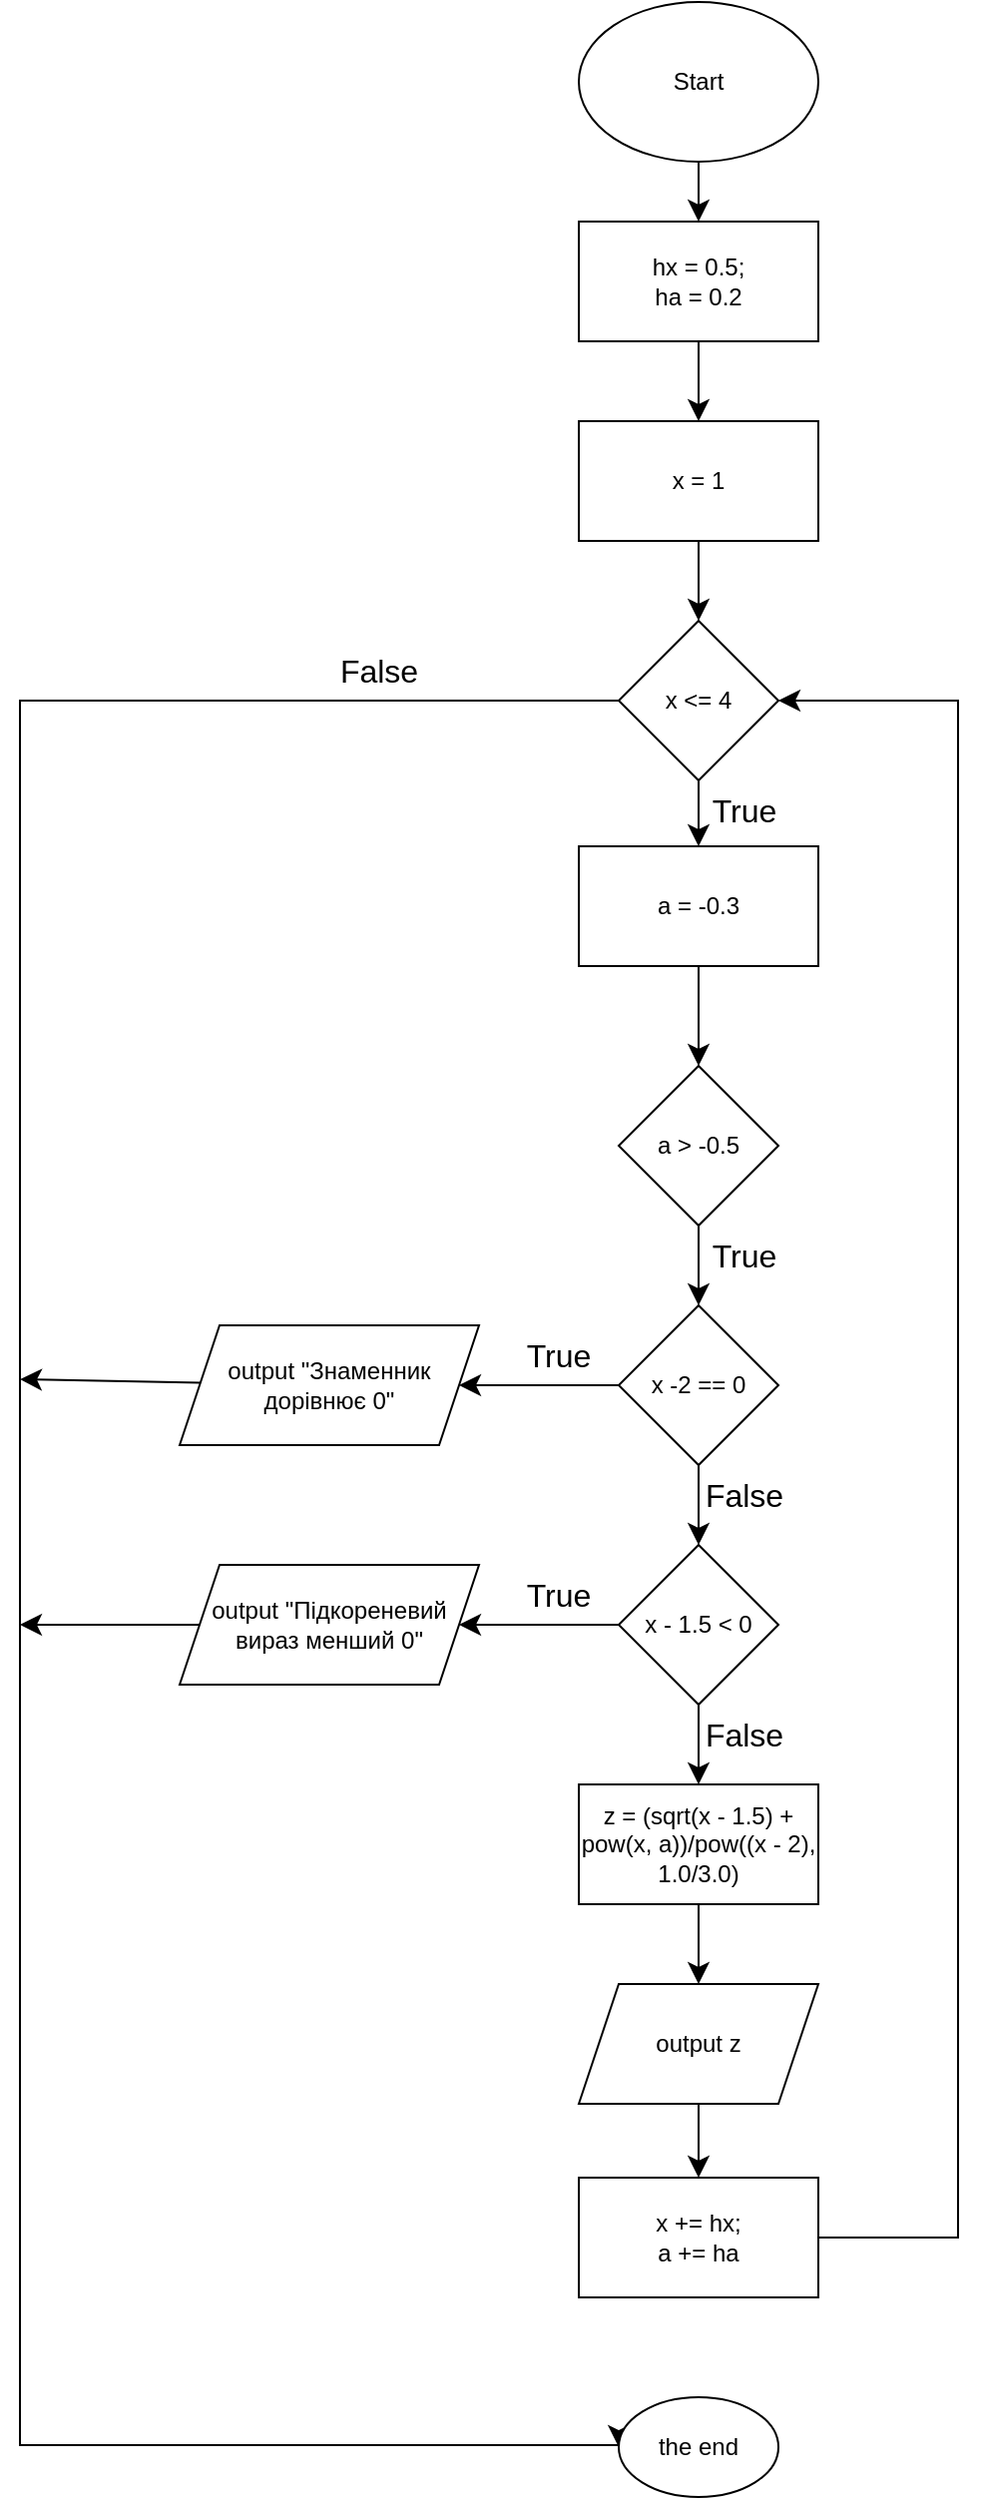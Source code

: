 <mxfile version="24.8.6">
  <diagram name="Сторінка-1" id="qoCRX6vxHOcMrF0ciMGY">
    <mxGraphModel dx="1025" dy="1069" grid="1" gridSize="10" guides="1" tooltips="1" connect="1" arrows="1" fold="1" page="1" pageScale="1" pageWidth="827" pageHeight="1169" math="0" shadow="0">
      <root>
        <mxCell id="0" />
        <mxCell id="1" parent="0" />
        <mxCell id="cP84fniE96RwuO4c8-Hm-3" value="" style="edgeStyle=none;curved=1;rounded=0;orthogonalLoop=1;jettySize=auto;html=1;fontSize=12;startSize=8;endSize=8;" edge="1" parent="1" source="cP84fniE96RwuO4c8-Hm-1" target="cP84fniE96RwuO4c8-Hm-2">
          <mxGeometry relative="1" as="geometry" />
        </mxCell>
        <mxCell id="cP84fniE96RwuO4c8-Hm-1" value="Start" style="ellipse;whiteSpace=wrap;html=1;" vertex="1" parent="1">
          <mxGeometry x="310" y="30" width="120" height="80" as="geometry" />
        </mxCell>
        <mxCell id="cP84fniE96RwuO4c8-Hm-5" value="" style="edgeStyle=none;curved=1;rounded=0;orthogonalLoop=1;jettySize=auto;html=1;fontSize=12;startSize=8;endSize=8;" edge="1" parent="1" source="cP84fniE96RwuO4c8-Hm-2" target="cP84fniE96RwuO4c8-Hm-4">
          <mxGeometry relative="1" as="geometry" />
        </mxCell>
        <mxCell id="cP84fniE96RwuO4c8-Hm-2" value="&lt;div&gt;hx = 0.5;&lt;/div&gt;&lt;div&gt;&lt;span style=&quot;background-color: initial;&quot;&gt;ha = 0.2&lt;/span&gt;&lt;/div&gt;" style="whiteSpace=wrap;html=1;" vertex="1" parent="1">
          <mxGeometry x="310" y="140" width="120" height="60" as="geometry" />
        </mxCell>
        <mxCell id="cP84fniE96RwuO4c8-Hm-7" value="" style="edgeStyle=none;curved=1;rounded=0;orthogonalLoop=1;jettySize=auto;html=1;fontSize=12;startSize=8;endSize=8;" edge="1" parent="1" source="cP84fniE96RwuO4c8-Hm-4" target="cP84fniE96RwuO4c8-Hm-6">
          <mxGeometry relative="1" as="geometry" />
        </mxCell>
        <mxCell id="cP84fniE96RwuO4c8-Hm-4" value="x = 1" style="whiteSpace=wrap;html=1;" vertex="1" parent="1">
          <mxGeometry x="310" y="240" width="120" height="60" as="geometry" />
        </mxCell>
        <mxCell id="cP84fniE96RwuO4c8-Hm-9" value="" style="edgeStyle=none;curved=1;rounded=0;orthogonalLoop=1;jettySize=auto;html=1;fontSize=12;startSize=8;endSize=8;" edge="1" parent="1" source="cP84fniE96RwuO4c8-Hm-6" target="cP84fniE96RwuO4c8-Hm-8">
          <mxGeometry relative="1" as="geometry" />
        </mxCell>
        <mxCell id="cP84fniE96RwuO4c8-Hm-34" style="edgeStyle=orthogonalEdgeStyle;rounded=0;orthogonalLoop=1;jettySize=auto;html=1;entryX=0;entryY=0.5;entryDx=0;entryDy=0;fontSize=12;startSize=8;endSize=8;" edge="1" parent="1" source="cP84fniE96RwuO4c8-Hm-6" target="cP84fniE96RwuO4c8-Hm-28">
          <mxGeometry relative="1" as="geometry">
            <Array as="points">
              <mxPoint x="30" y="380.0" />
              <mxPoint x="30" y="1254" />
            </Array>
          </mxGeometry>
        </mxCell>
        <mxCell id="cP84fniE96RwuO4c8-Hm-6" value="x &amp;lt;= 4" style="rhombus;whiteSpace=wrap;html=1;" vertex="1" parent="1">
          <mxGeometry x="330" y="340" width="80" height="80" as="geometry" />
        </mxCell>
        <mxCell id="cP84fniE96RwuO4c8-Hm-11" value="" style="edgeStyle=none;curved=1;rounded=0;orthogonalLoop=1;jettySize=auto;html=1;fontSize=12;startSize=8;endSize=8;" edge="1" parent="1" source="cP84fniE96RwuO4c8-Hm-8" target="cP84fniE96RwuO4c8-Hm-10">
          <mxGeometry relative="1" as="geometry" />
        </mxCell>
        <mxCell id="cP84fniE96RwuO4c8-Hm-8" value="a = -0.3" style="whiteSpace=wrap;html=1;" vertex="1" parent="1">
          <mxGeometry x="310" y="453" width="120" height="60" as="geometry" />
        </mxCell>
        <mxCell id="cP84fniE96RwuO4c8-Hm-13" value="" style="edgeStyle=none;curved=1;rounded=0;orthogonalLoop=1;jettySize=auto;html=1;fontSize=12;startSize=8;endSize=8;" edge="1" parent="1" source="cP84fniE96RwuO4c8-Hm-10" target="cP84fniE96RwuO4c8-Hm-12">
          <mxGeometry relative="1" as="geometry" />
        </mxCell>
        <mxCell id="cP84fniE96RwuO4c8-Hm-10" value="a &amp;gt; -0.5" style="rhombus;whiteSpace=wrap;html=1;" vertex="1" parent="1">
          <mxGeometry x="330" y="563" width="80" height="80" as="geometry" />
        </mxCell>
        <mxCell id="cP84fniE96RwuO4c8-Hm-17" value="" style="edgeStyle=none;curved=1;rounded=0;orthogonalLoop=1;jettySize=auto;html=1;fontSize=12;startSize=8;endSize=8;" edge="1" parent="1" source="cP84fniE96RwuO4c8-Hm-12" target="cP84fniE96RwuO4c8-Hm-16">
          <mxGeometry relative="1" as="geometry" />
        </mxCell>
        <mxCell id="cP84fniE96RwuO4c8-Hm-19" value="" style="edgeStyle=none;curved=1;rounded=0;orthogonalLoop=1;jettySize=auto;html=1;fontSize=12;startSize=8;endSize=8;" edge="1" parent="1" source="cP84fniE96RwuO4c8-Hm-12" target="cP84fniE96RwuO4c8-Hm-18">
          <mxGeometry relative="1" as="geometry" />
        </mxCell>
        <mxCell id="cP84fniE96RwuO4c8-Hm-12" value="x -2 == 0" style="rhombus;whiteSpace=wrap;html=1;" vertex="1" parent="1">
          <mxGeometry x="330" y="683" width="80" height="80" as="geometry" />
        </mxCell>
        <mxCell id="cP84fniE96RwuO4c8-Hm-35" style="edgeStyle=none;curved=1;rounded=0;orthogonalLoop=1;jettySize=auto;html=1;fontSize=12;startSize=8;endSize=8;" edge="1" parent="1" source="cP84fniE96RwuO4c8-Hm-16">
          <mxGeometry relative="1" as="geometry">
            <mxPoint x="30" y="720" as="targetPoint" />
          </mxGeometry>
        </mxCell>
        <mxCell id="cP84fniE96RwuO4c8-Hm-16" value="output&amp;nbsp;&quot;Знаменник дорівнює 0&quot;" style="shape=parallelogram;perimeter=parallelogramPerimeter;whiteSpace=wrap;html=1;fixedSize=1;" vertex="1" parent="1">
          <mxGeometry x="110" y="693" width="150" height="60" as="geometry" />
        </mxCell>
        <mxCell id="cP84fniE96RwuO4c8-Hm-21" value="" style="edgeStyle=none;curved=1;rounded=0;orthogonalLoop=1;jettySize=auto;html=1;fontSize=12;startSize=8;endSize=8;" edge="1" parent="1" source="cP84fniE96RwuO4c8-Hm-18" target="cP84fniE96RwuO4c8-Hm-20">
          <mxGeometry relative="1" as="geometry" />
        </mxCell>
        <mxCell id="cP84fniE96RwuO4c8-Hm-23" value="" style="edgeStyle=none;curved=1;rounded=0;orthogonalLoop=1;jettySize=auto;html=1;fontSize=12;startSize=8;endSize=8;" edge="1" parent="1" source="cP84fniE96RwuO4c8-Hm-18" target="cP84fniE96RwuO4c8-Hm-22">
          <mxGeometry relative="1" as="geometry" />
        </mxCell>
        <mxCell id="cP84fniE96RwuO4c8-Hm-18" value="x - 1.5 &amp;lt; 0" style="rhombus;whiteSpace=wrap;html=1;" vertex="1" parent="1">
          <mxGeometry x="330" y="803" width="80" height="80" as="geometry" />
        </mxCell>
        <mxCell id="cP84fniE96RwuO4c8-Hm-36" style="edgeStyle=none;curved=1;rounded=0;orthogonalLoop=1;jettySize=auto;html=1;fontSize=12;startSize=8;endSize=8;" edge="1" parent="1" source="cP84fniE96RwuO4c8-Hm-20">
          <mxGeometry relative="1" as="geometry">
            <mxPoint x="30" y="843" as="targetPoint" />
          </mxGeometry>
        </mxCell>
        <mxCell id="cP84fniE96RwuO4c8-Hm-20" value="output&amp;nbsp;&quot;Підкореневий вираз менший 0&quot;" style="shape=parallelogram;perimeter=parallelogramPerimeter;whiteSpace=wrap;html=1;fixedSize=1;" vertex="1" parent="1">
          <mxGeometry x="110" y="813" width="150" height="60" as="geometry" />
        </mxCell>
        <mxCell id="cP84fniE96RwuO4c8-Hm-25" value="" style="edgeStyle=none;curved=1;rounded=0;orthogonalLoop=1;jettySize=auto;html=1;fontSize=12;startSize=8;endSize=8;" edge="1" parent="1" source="cP84fniE96RwuO4c8-Hm-22" target="cP84fniE96RwuO4c8-Hm-24">
          <mxGeometry relative="1" as="geometry" />
        </mxCell>
        <mxCell id="cP84fniE96RwuO4c8-Hm-22" value="z = (sqrt(x - 1.5) + pow(x, a))/pow((x - 2), 1.0/3.0)" style="whiteSpace=wrap;html=1;" vertex="1" parent="1">
          <mxGeometry x="310" y="923" width="120" height="60" as="geometry" />
        </mxCell>
        <mxCell id="cP84fniE96RwuO4c8-Hm-27" value="" style="edgeStyle=none;curved=1;rounded=0;orthogonalLoop=1;jettySize=auto;html=1;fontSize=12;startSize=8;endSize=8;" edge="1" parent="1" source="cP84fniE96RwuO4c8-Hm-24" target="cP84fniE96RwuO4c8-Hm-26">
          <mxGeometry relative="1" as="geometry" />
        </mxCell>
        <mxCell id="cP84fniE96RwuO4c8-Hm-24" value="output z" style="shape=parallelogram;perimeter=parallelogramPerimeter;whiteSpace=wrap;html=1;fixedSize=1;" vertex="1" parent="1">
          <mxGeometry x="310" y="1023" width="120" height="60" as="geometry" />
        </mxCell>
        <mxCell id="cP84fniE96RwuO4c8-Hm-29" value="" style="edgeStyle=orthogonalEdgeStyle;rounded=0;orthogonalLoop=1;jettySize=auto;html=1;fontSize=12;startSize=8;endSize=8;entryX=1;entryY=0.5;entryDx=0;entryDy=0;" edge="1" parent="1" source="cP84fniE96RwuO4c8-Hm-26" target="cP84fniE96RwuO4c8-Hm-6">
          <mxGeometry relative="1" as="geometry">
            <Array as="points">
              <mxPoint x="500" y="1150" />
              <mxPoint x="500" y="380" />
            </Array>
          </mxGeometry>
        </mxCell>
        <mxCell id="cP84fniE96RwuO4c8-Hm-26" value="x += hx;&lt;div&gt;a += ha&lt;/div&gt;" style="whiteSpace=wrap;html=1;" vertex="1" parent="1">
          <mxGeometry x="310" y="1120" width="120" height="60" as="geometry" />
        </mxCell>
        <mxCell id="cP84fniE96RwuO4c8-Hm-28" value="the end" style="ellipse;whiteSpace=wrap;html=1;" vertex="1" parent="1">
          <mxGeometry x="330" y="1230" width="80" height="50" as="geometry" />
        </mxCell>
        <mxCell id="cP84fniE96RwuO4c8-Hm-30" value="True" style="text;html=1;align=center;verticalAlign=middle;whiteSpace=wrap;rounded=0;fontSize=16;" vertex="1" parent="1">
          <mxGeometry x="363" y="420" width="60" height="30" as="geometry" />
        </mxCell>
        <mxCell id="cP84fniE96RwuO4c8-Hm-31" value="True" style="text;html=1;align=center;verticalAlign=middle;whiteSpace=wrap;rounded=0;fontSize=16;" vertex="1" parent="1">
          <mxGeometry x="363" y="643" width="60" height="30" as="geometry" />
        </mxCell>
        <mxCell id="cP84fniE96RwuO4c8-Hm-32" value="True" style="text;html=1;align=center;verticalAlign=middle;whiteSpace=wrap;rounded=0;fontSize=16;" vertex="1" parent="1">
          <mxGeometry x="270" y="693" width="60" height="30" as="geometry" />
        </mxCell>
        <mxCell id="cP84fniE96RwuO4c8-Hm-33" value="True" style="text;html=1;align=center;verticalAlign=middle;whiteSpace=wrap;rounded=0;fontSize=16;" vertex="1" parent="1">
          <mxGeometry x="270" y="813" width="60" height="30" as="geometry" />
        </mxCell>
        <mxCell id="cP84fniE96RwuO4c8-Hm-37" value="False" style="text;html=1;align=center;verticalAlign=middle;whiteSpace=wrap;rounded=0;fontSize=16;" vertex="1" parent="1">
          <mxGeometry x="180" y="350" width="60" height="30" as="geometry" />
        </mxCell>
        <mxCell id="cP84fniE96RwuO4c8-Hm-38" value="False" style="text;html=1;align=center;verticalAlign=middle;whiteSpace=wrap;rounded=0;fontSize=16;" vertex="1" parent="1">
          <mxGeometry x="363" y="763" width="60" height="30" as="geometry" />
        </mxCell>
        <mxCell id="cP84fniE96RwuO4c8-Hm-39" value="False" style="text;html=1;align=center;verticalAlign=middle;whiteSpace=wrap;rounded=0;fontSize=16;" vertex="1" parent="1">
          <mxGeometry x="363" y="883" width="60" height="30" as="geometry" />
        </mxCell>
      </root>
    </mxGraphModel>
  </diagram>
</mxfile>
